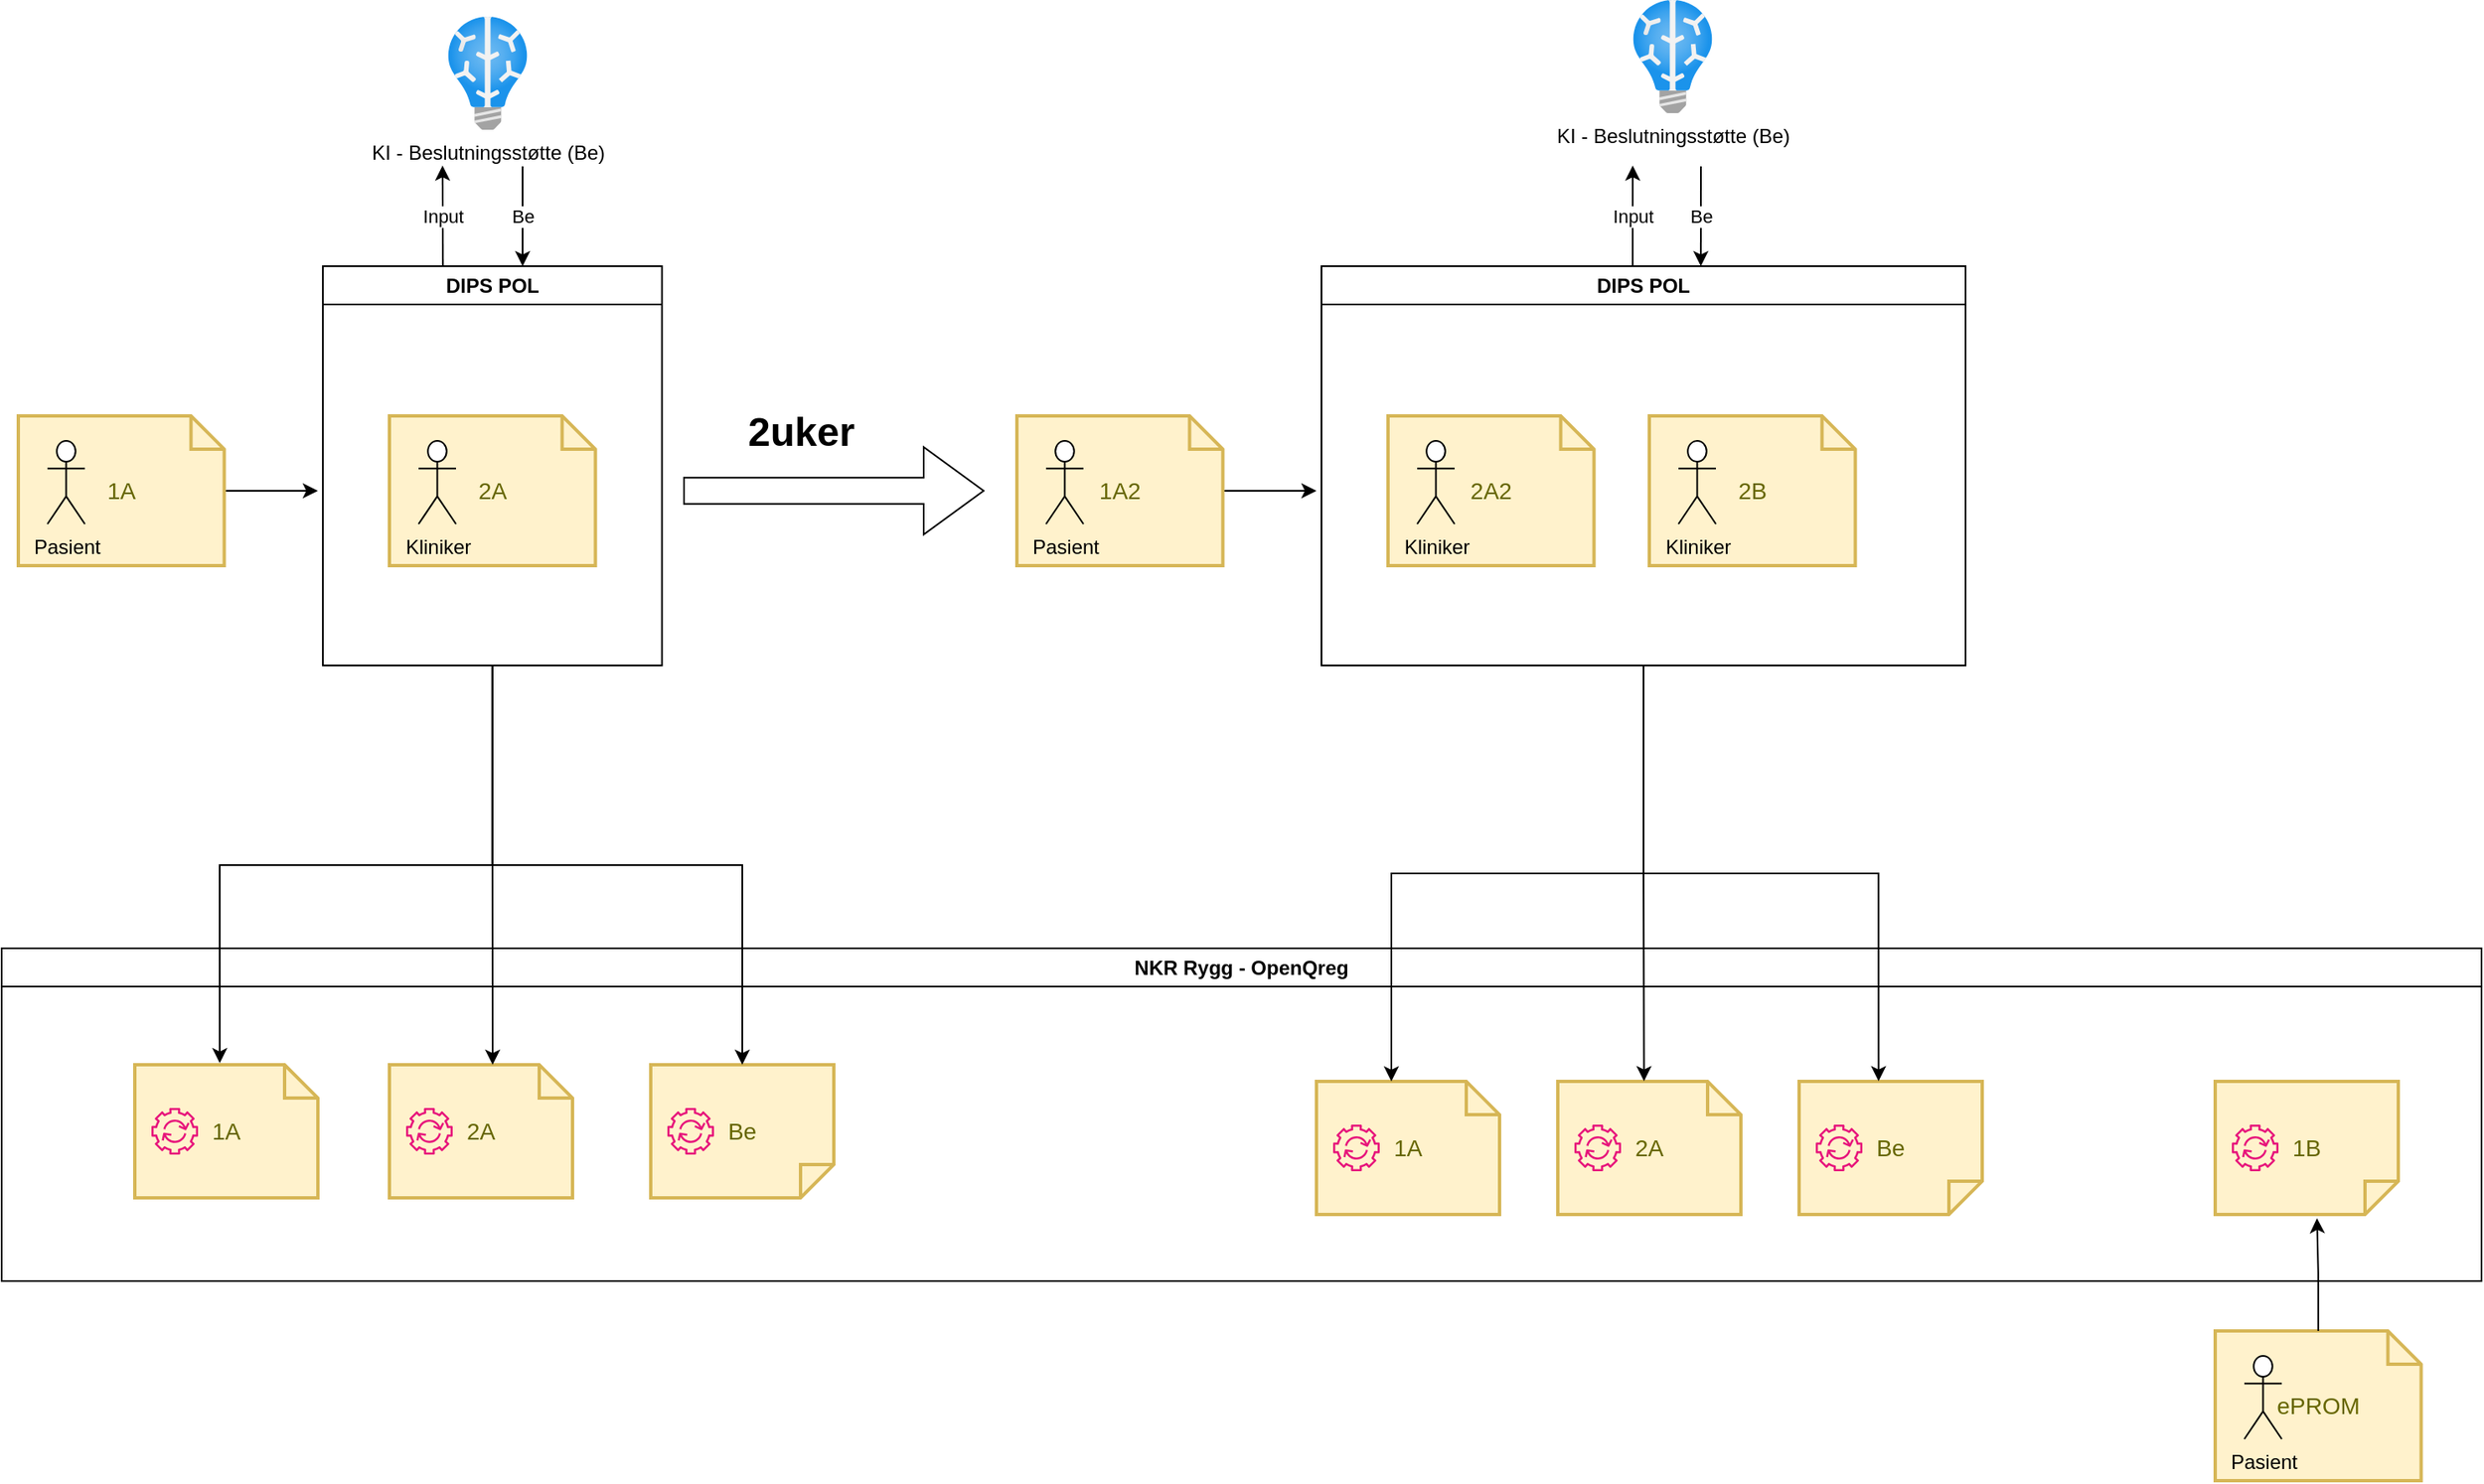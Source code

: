 <mxfile version="22.1.8" type="github">
  <diagram name="Page-1" id="r5DDAyiTGP4kbfGmFJZn">
    <mxGraphModel dx="2894" dy="1587" grid="1" gridSize="10" guides="1" tooltips="1" connect="1" arrows="1" fold="1" page="1" pageScale="1" pageWidth="1654" pageHeight="1169" math="0" shadow="0">
      <root>
        <mxCell id="0" />
        <mxCell id="1" parent="0" />
        <mxCell id="NuX04VF1GAud610x8VtT-14" value="NKR Rygg - OpenQreg" style="swimlane;whiteSpace=wrap;html=1;" parent="1" vertex="1">
          <mxGeometry x="60" y="620" width="1490" height="200" as="geometry" />
        </mxCell>
        <mxCell id="NuX04VF1GAud610x8VtT-13" value="1B" style="shape=note;strokeWidth=2;fontSize=14;size=20;whiteSpace=wrap;html=1;fillColor=#fff2cc;strokeColor=#d6b656;fontColor=#666600;flipV=1;" parent="NuX04VF1GAud610x8VtT-14" vertex="1">
          <mxGeometry x="1330" y="80" width="110.0" height="80" as="geometry" />
        </mxCell>
        <mxCell id="CANdXBzeu8zIZSH_3LEi-38" value="" style="group" vertex="1" connectable="0" parent="NuX04VF1GAud610x8VtT-14">
          <mxGeometry x="240" y="70" width="110" height="80" as="geometry" />
        </mxCell>
        <mxCell id="NuX04VF1GAud610x8VtT-27" value="" style="sketch=0;outlineConnect=0;fontColor=#232F3E;gradientColor=none;fillColor=#E7157B;strokeColor=none;dashed=0;verticalLabelPosition=bottom;verticalAlign=top;align=center;html=1;fontSize=12;fontStyle=0;aspect=fixed;pointerEvents=1;shape=mxgraph.aws4.automation;" parent="CANdXBzeu8zIZSH_3LEi-38" vertex="1">
          <mxGeometry x="10" y="26" width="28" height="28" as="geometry" />
        </mxCell>
        <mxCell id="CANdXBzeu8zIZSH_3LEi-43" value="" style="group" vertex="1" connectable="0" parent="CANdXBzeu8zIZSH_3LEi-38">
          <mxGeometry x="-7" width="110" height="80" as="geometry" />
        </mxCell>
        <mxCell id="CANdXBzeu8zIZSH_3LEi-44" value="2A" style="shape=note;strokeWidth=2;fontSize=14;size=20;whiteSpace=wrap;html=1;fillColor=#fff2cc;strokeColor=#d6b656;fontColor=#666600;" vertex="1" parent="CANdXBzeu8zIZSH_3LEi-43">
          <mxGeometry width="110.0" height="80" as="geometry" />
        </mxCell>
        <mxCell id="CANdXBzeu8zIZSH_3LEi-45" value="" style="sketch=0;outlineConnect=0;fontColor=#232F3E;gradientColor=none;fillColor=#E7157B;strokeColor=none;dashed=0;verticalLabelPosition=bottom;verticalAlign=top;align=center;html=1;fontSize=12;fontStyle=0;aspect=fixed;pointerEvents=1;shape=mxgraph.aws4.automation;" vertex="1" parent="CANdXBzeu8zIZSH_3LEi-43">
          <mxGeometry x="10" y="26" width="28" height="28" as="geometry" />
        </mxCell>
        <mxCell id="CANdXBzeu8zIZSH_3LEi-39" value="" style="group" vertex="1" connectable="0" parent="NuX04VF1GAud610x8VtT-14">
          <mxGeometry x="390" y="70" width="110" height="80" as="geometry" />
        </mxCell>
        <mxCell id="NuX04VF1GAud610x8VtT-9" value="Be" style="shape=note;strokeWidth=2;fontSize=14;size=20;whiteSpace=wrap;html=1;fillColor=#fff2cc;strokeColor=#d6b656;fontColor=#666600;flipV=1;" parent="CANdXBzeu8zIZSH_3LEi-39" vertex="1">
          <mxGeometry width="110.0" height="80" as="geometry" />
        </mxCell>
        <mxCell id="NuX04VF1GAud610x8VtT-28" value="" style="sketch=0;outlineConnect=0;fontColor=#232F3E;gradientColor=none;fillColor=#E7157B;strokeColor=none;dashed=0;verticalLabelPosition=bottom;verticalAlign=top;align=center;html=1;fontSize=12;fontStyle=0;aspect=fixed;pointerEvents=1;shape=mxgraph.aws4.automation;" parent="CANdXBzeu8zIZSH_3LEi-39" vertex="1">
          <mxGeometry x="10" y="26" width="28" height="28" as="geometry" />
        </mxCell>
        <mxCell id="CANdXBzeu8zIZSH_3LEi-40" value="" style="group" vertex="1" connectable="0" parent="NuX04VF1GAud610x8VtT-14">
          <mxGeometry x="80" y="70" width="110" height="80" as="geometry" />
        </mxCell>
        <mxCell id="NuX04VF1GAud610x8VtT-3" value="1A" style="shape=note;strokeWidth=2;fontSize=14;size=20;whiteSpace=wrap;html=1;fillColor=#fff2cc;strokeColor=#d6b656;fontColor=#666600;" parent="CANdXBzeu8zIZSH_3LEi-40" vertex="1">
          <mxGeometry width="110.0" height="80" as="geometry" />
        </mxCell>
        <mxCell id="NuX04VF1GAud610x8VtT-26" value="" style="sketch=0;outlineConnect=0;fontColor=#232F3E;gradientColor=none;fillColor=#E7157B;strokeColor=none;dashed=0;verticalLabelPosition=bottom;verticalAlign=top;align=center;html=1;fontSize=12;fontStyle=0;aspect=fixed;pointerEvents=1;shape=mxgraph.aws4.automation;" parent="CANdXBzeu8zIZSH_3LEi-40" vertex="1">
          <mxGeometry x="10" y="26" width="28" height="28" as="geometry" />
        </mxCell>
        <mxCell id="CANdXBzeu8zIZSH_3LEi-48" value="" style="group" vertex="1" connectable="0" parent="NuX04VF1GAud610x8VtT-14">
          <mxGeometry x="942" y="80" width="110" height="80" as="geometry" />
        </mxCell>
        <mxCell id="CANdXBzeu8zIZSH_3LEi-49" value="" style="sketch=0;outlineConnect=0;fontColor=#232F3E;gradientColor=none;fillColor=#E7157B;strokeColor=none;dashed=0;verticalLabelPosition=bottom;verticalAlign=top;align=center;html=1;fontSize=12;fontStyle=0;aspect=fixed;pointerEvents=1;shape=mxgraph.aws4.automation;" vertex="1" parent="CANdXBzeu8zIZSH_3LEi-48">
          <mxGeometry x="10" y="26" width="28" height="28" as="geometry" />
        </mxCell>
        <mxCell id="CANdXBzeu8zIZSH_3LEi-50" value="" style="group" vertex="1" connectable="0" parent="CANdXBzeu8zIZSH_3LEi-48">
          <mxGeometry x="-7" width="110" height="80" as="geometry" />
        </mxCell>
        <mxCell id="CANdXBzeu8zIZSH_3LEi-51" value="2A" style="shape=note;strokeWidth=2;fontSize=14;size=20;whiteSpace=wrap;html=1;fillColor=#fff2cc;strokeColor=#d6b656;fontColor=#666600;" vertex="1" parent="CANdXBzeu8zIZSH_3LEi-50">
          <mxGeometry width="110.0" height="80" as="geometry" />
        </mxCell>
        <mxCell id="CANdXBzeu8zIZSH_3LEi-52" value="" style="sketch=0;outlineConnect=0;fontColor=#232F3E;gradientColor=none;fillColor=#E7157B;strokeColor=none;dashed=0;verticalLabelPosition=bottom;verticalAlign=top;align=center;html=1;fontSize=12;fontStyle=0;aspect=fixed;pointerEvents=1;shape=mxgraph.aws4.automation;" vertex="1" parent="CANdXBzeu8zIZSH_3LEi-50">
          <mxGeometry x="10" y="26" width="28" height="28" as="geometry" />
        </mxCell>
        <mxCell id="CANdXBzeu8zIZSH_3LEi-53" value="" style="group" vertex="1" connectable="0" parent="NuX04VF1GAud610x8VtT-14">
          <mxGeometry x="1080" y="80" width="110" height="80" as="geometry" />
        </mxCell>
        <mxCell id="CANdXBzeu8zIZSH_3LEi-54" value="Be" style="shape=note;strokeWidth=2;fontSize=14;size=20;whiteSpace=wrap;html=1;fillColor=#fff2cc;strokeColor=#d6b656;fontColor=#666600;flipV=1;" vertex="1" parent="CANdXBzeu8zIZSH_3LEi-53">
          <mxGeometry width="110.0" height="80" as="geometry" />
        </mxCell>
        <mxCell id="CANdXBzeu8zIZSH_3LEi-55" value="" style="sketch=0;outlineConnect=0;fontColor=#232F3E;gradientColor=none;fillColor=#E7157B;strokeColor=none;dashed=0;verticalLabelPosition=bottom;verticalAlign=top;align=center;html=1;fontSize=12;fontStyle=0;aspect=fixed;pointerEvents=1;shape=mxgraph.aws4.automation;" vertex="1" parent="CANdXBzeu8zIZSH_3LEi-53">
          <mxGeometry x="10" y="26" width="28" height="28" as="geometry" />
        </mxCell>
        <mxCell id="CANdXBzeu8zIZSH_3LEi-56" value="" style="group" vertex="1" connectable="0" parent="NuX04VF1GAud610x8VtT-14">
          <mxGeometry x="790" y="80" width="110" height="80" as="geometry" />
        </mxCell>
        <mxCell id="CANdXBzeu8zIZSH_3LEi-57" value="1A" style="shape=note;strokeWidth=2;fontSize=14;size=20;whiteSpace=wrap;html=1;fillColor=#fff2cc;strokeColor=#d6b656;fontColor=#666600;" vertex="1" parent="CANdXBzeu8zIZSH_3LEi-56">
          <mxGeometry width="110.0" height="80" as="geometry" />
        </mxCell>
        <mxCell id="CANdXBzeu8zIZSH_3LEi-58" value="" style="sketch=0;outlineConnect=0;fontColor=#232F3E;gradientColor=none;fillColor=#E7157B;strokeColor=none;dashed=0;verticalLabelPosition=bottom;verticalAlign=top;align=center;html=1;fontSize=12;fontStyle=0;aspect=fixed;pointerEvents=1;shape=mxgraph.aws4.automation;" vertex="1" parent="CANdXBzeu8zIZSH_3LEi-56">
          <mxGeometry x="10" y="26" width="28" height="28" as="geometry" />
        </mxCell>
        <mxCell id="CANdXBzeu8zIZSH_3LEi-87" value="" style="sketch=0;outlineConnect=0;fontColor=#232F3E;gradientColor=none;fillColor=#E7157B;strokeColor=none;dashed=0;verticalLabelPosition=bottom;verticalAlign=top;align=center;html=1;fontSize=12;fontStyle=0;aspect=fixed;pointerEvents=1;shape=mxgraph.aws4.automation;" vertex="1" parent="NuX04VF1GAud610x8VtT-14">
          <mxGeometry x="1340" y="106" width="28" height="28" as="geometry" />
        </mxCell>
        <mxCell id="NuX04VF1GAud610x8VtT-15" value="DIPS POL" style="swimlane;whiteSpace=wrap;html=1;" parent="1" vertex="1">
          <mxGeometry x="253" y="210" width="203.75" height="240" as="geometry" />
        </mxCell>
        <mxCell id="NuX04VF1GAud610x8VtT-22" value="" style="group" parent="NuX04VF1GAud610x8VtT-15" vertex="1" connectable="0">
          <mxGeometry x="40" y="90" width="123.75" height="90" as="geometry" />
        </mxCell>
        <mxCell id="NuX04VF1GAud610x8VtT-6" value="2A" style="shape=note;strokeWidth=2;fontSize=14;size=20;whiteSpace=wrap;html=1;fillColor=#fff2cc;strokeColor=#d6b656;fontColor=#666600;" parent="NuX04VF1GAud610x8VtT-22" vertex="1">
          <mxGeometry width="123.75" height="90" as="geometry" />
        </mxCell>
        <mxCell id="NuX04VF1GAud610x8VtT-19" value="Kliniker" style="shape=umlActor;verticalLabelPosition=bottom;verticalAlign=top;html=1;outlineConnect=0;" parent="NuX04VF1GAud610x8VtT-22" vertex="1">
          <mxGeometry x="17.5" y="15" width="22.5" height="50" as="geometry" />
        </mxCell>
        <mxCell id="NuX04VF1GAud610x8VtT-23" value="" style="group" parent="1" vertex="1" connectable="0">
          <mxGeometry x="70" y="300" width="123.75" height="90" as="geometry" />
        </mxCell>
        <mxCell id="CANdXBzeu8zIZSH_3LEi-19" style="edgeStyle=orthogonalEdgeStyle;rounded=0;orthogonalLoop=1;jettySize=auto;html=1;" edge="1" parent="NuX04VF1GAud610x8VtT-23" source="NuX04VF1GAud610x8VtT-24">
          <mxGeometry relative="1" as="geometry">
            <mxPoint x="180" y="45" as="targetPoint" />
          </mxGeometry>
        </mxCell>
        <mxCell id="NuX04VF1GAud610x8VtT-24" value="1A" style="shape=note;strokeWidth=2;fontSize=14;size=20;whiteSpace=wrap;html=1;fillColor=#fff2cc;strokeColor=#d6b656;fontColor=#666600;" parent="NuX04VF1GAud610x8VtT-23" vertex="1">
          <mxGeometry width="123.75" height="90" as="geometry" />
        </mxCell>
        <mxCell id="NuX04VF1GAud610x8VtT-25" value="Pasient" style="shape=umlActor;verticalLabelPosition=bottom;verticalAlign=top;html=1;outlineConnect=0;" parent="NuX04VF1GAud610x8VtT-23" vertex="1">
          <mxGeometry x="17.5" y="15" width="22.5" height="50" as="geometry" />
        </mxCell>
        <mxCell id="CANdXBzeu8zIZSH_3LEi-10" value="KI - Beslutningsstøtte (Be)" style="image;aspect=fixed;html=1;points=[];align=center;fontSize=12;image=img/lib/azure2/ai_machine_learning/Batch_AI.svg;" vertex="1" parent="1">
          <mxGeometry x="328" y="60" width="48" height="68" as="geometry" />
        </mxCell>
        <mxCell id="CANdXBzeu8zIZSH_3LEi-31" value="" style="endArrow=classic;html=1;rounded=0;edgeStyle=orthogonalEdgeStyle;exitX=0.354;exitY=0;exitDx=0;exitDy=0;exitPerimeter=0;" edge="1" parent="1" source="NuX04VF1GAud610x8VtT-15">
          <mxGeometry relative="1" as="geometry">
            <mxPoint x="328.0" y="209.5" as="sourcePoint" />
            <mxPoint x="324.91" y="149.5" as="targetPoint" />
            <Array as="points">
              <mxPoint x="325" y="210" />
            </Array>
          </mxGeometry>
        </mxCell>
        <mxCell id="CANdXBzeu8zIZSH_3LEi-32" value="Input" style="edgeLabel;resizable=0;html=1;align=center;verticalAlign=middle;" connectable="0" vertex="1" parent="CANdXBzeu8zIZSH_3LEi-31">
          <mxGeometry relative="1" as="geometry" />
        </mxCell>
        <mxCell id="CANdXBzeu8zIZSH_3LEi-33" value="" style="endArrow=classic;html=1;rounded=0;edgeStyle=orthogonalEdgeStyle;entryX=0.589;entryY=0;entryDx=0;entryDy=0;entryPerimeter=0;" edge="1" parent="1" target="NuX04VF1GAud610x8VtT-15">
          <mxGeometry relative="1" as="geometry">
            <mxPoint x="373" y="150" as="sourcePoint" />
            <mxPoint x="370" y="200" as="targetPoint" />
            <Array as="points">
              <mxPoint x="373" y="150" />
            </Array>
          </mxGeometry>
        </mxCell>
        <mxCell id="CANdXBzeu8zIZSH_3LEi-34" value="Be" style="edgeLabel;resizable=0;html=1;align=center;verticalAlign=middle;" connectable="0" vertex="1" parent="CANdXBzeu8zIZSH_3LEi-33">
          <mxGeometry relative="1" as="geometry" />
        </mxCell>
        <mxCell id="CANdXBzeu8zIZSH_3LEi-42" style="edgeStyle=orthogonalEdgeStyle;rounded=0;orthogonalLoop=1;jettySize=auto;html=1;entryX=0.5;entryY=0;entryDx=0;entryDy=0;entryPerimeter=0;" edge="1" parent="1" source="NuX04VF1GAud610x8VtT-15">
          <mxGeometry relative="1" as="geometry">
            <mxPoint x="355.0" y="690" as="targetPoint" />
          </mxGeometry>
        </mxCell>
        <mxCell id="CANdXBzeu8zIZSH_3LEi-46" style="edgeStyle=orthogonalEdgeStyle;rounded=0;orthogonalLoop=1;jettySize=auto;html=1;entryX=0.5;entryY=1;entryDx=0;entryDy=0;entryPerimeter=0;" edge="1" parent="1" source="NuX04VF1GAud610x8VtT-15" target="NuX04VF1GAud610x8VtT-9">
          <mxGeometry relative="1" as="geometry" />
        </mxCell>
        <mxCell id="CANdXBzeu8zIZSH_3LEi-47" style="edgeStyle=orthogonalEdgeStyle;rounded=0;orthogonalLoop=1;jettySize=auto;html=1;entryX=0.464;entryY=-0.012;entryDx=0;entryDy=0;entryPerimeter=0;" edge="1" parent="1" source="NuX04VF1GAud610x8VtT-15" target="NuX04VF1GAud610x8VtT-3">
          <mxGeometry relative="1" as="geometry">
            <Array as="points">
              <mxPoint x="355" y="570" />
              <mxPoint x="191" y="570" />
            </Array>
          </mxGeometry>
        </mxCell>
        <mxCell id="CANdXBzeu8zIZSH_3LEi-59" value="DIPS POL" style="swimlane;whiteSpace=wrap;html=1;" vertex="1" parent="1">
          <mxGeometry x="853" y="210" width="387" height="240" as="geometry" />
        </mxCell>
        <mxCell id="CANdXBzeu8zIZSH_3LEi-60" value="" style="group" vertex="1" connectable="0" parent="CANdXBzeu8zIZSH_3LEi-59">
          <mxGeometry x="40" y="90" width="123.75" height="90" as="geometry" />
        </mxCell>
        <mxCell id="CANdXBzeu8zIZSH_3LEi-61" value="2A2" style="shape=note;strokeWidth=2;fontSize=14;size=20;whiteSpace=wrap;html=1;fillColor=#fff2cc;strokeColor=#d6b656;fontColor=#666600;" vertex="1" parent="CANdXBzeu8zIZSH_3LEi-60">
          <mxGeometry width="123.75" height="90" as="geometry" />
        </mxCell>
        <mxCell id="CANdXBzeu8zIZSH_3LEi-62" value="Kliniker" style="shape=umlActor;verticalLabelPosition=bottom;verticalAlign=top;html=1;outlineConnect=0;" vertex="1" parent="CANdXBzeu8zIZSH_3LEi-60">
          <mxGeometry x="17.5" y="15" width="22.5" height="50" as="geometry" />
        </mxCell>
        <mxCell id="CANdXBzeu8zIZSH_3LEi-76" value="" style="group" vertex="1" connectable="0" parent="CANdXBzeu8zIZSH_3LEi-59">
          <mxGeometry x="197" y="90" width="123.75" height="90" as="geometry" />
        </mxCell>
        <mxCell id="CANdXBzeu8zIZSH_3LEi-77" value="2B" style="shape=note;strokeWidth=2;fontSize=14;size=20;whiteSpace=wrap;html=1;fillColor=#fff2cc;strokeColor=#d6b656;fontColor=#666600;" vertex="1" parent="CANdXBzeu8zIZSH_3LEi-76">
          <mxGeometry width="123.75" height="90" as="geometry" />
        </mxCell>
        <mxCell id="CANdXBzeu8zIZSH_3LEi-78" value="Kliniker" style="shape=umlActor;verticalLabelPosition=bottom;verticalAlign=top;html=1;outlineConnect=0;" vertex="1" parent="CANdXBzeu8zIZSH_3LEi-76">
          <mxGeometry x="17.5" y="15" width="22.5" height="50" as="geometry" />
        </mxCell>
        <mxCell id="CANdXBzeu8zIZSH_3LEi-63" value="" style="group" vertex="1" connectable="0" parent="1">
          <mxGeometry x="670" y="300" width="123.75" height="90" as="geometry" />
        </mxCell>
        <mxCell id="CANdXBzeu8zIZSH_3LEi-64" style="edgeStyle=orthogonalEdgeStyle;rounded=0;orthogonalLoop=1;jettySize=auto;html=1;" edge="1" parent="CANdXBzeu8zIZSH_3LEi-63" source="CANdXBzeu8zIZSH_3LEi-65">
          <mxGeometry relative="1" as="geometry">
            <mxPoint x="180" y="45" as="targetPoint" />
          </mxGeometry>
        </mxCell>
        <mxCell id="CANdXBzeu8zIZSH_3LEi-65" value="1A2" style="shape=note;strokeWidth=2;fontSize=14;size=20;whiteSpace=wrap;html=1;fillColor=#fff2cc;strokeColor=#d6b656;fontColor=#666600;" vertex="1" parent="CANdXBzeu8zIZSH_3LEi-63">
          <mxGeometry width="123.75" height="90" as="geometry" />
        </mxCell>
        <mxCell id="CANdXBzeu8zIZSH_3LEi-66" value="Pasient" style="shape=umlActor;verticalLabelPosition=bottom;verticalAlign=top;html=1;outlineConnect=0;" vertex="1" parent="CANdXBzeu8zIZSH_3LEi-63">
          <mxGeometry x="17.5" y="15" width="22.5" height="50" as="geometry" />
        </mxCell>
        <mxCell id="CANdXBzeu8zIZSH_3LEi-67" value="KI - Beslutningsstøtte (Be)" style="image;aspect=fixed;html=1;points=[];align=center;fontSize=12;image=img/lib/azure2/ai_machine_learning/Batch_AI.svg;" vertex="1" parent="1">
          <mxGeometry x="1040" y="50" width="48" height="68" as="geometry" />
        </mxCell>
        <mxCell id="CANdXBzeu8zIZSH_3LEi-68" value="" style="endArrow=classic;html=1;rounded=0;edgeStyle=orthogonalEdgeStyle;exitX=0.354;exitY=0;exitDx=0;exitDy=0;exitPerimeter=0;" edge="1" parent="1">
          <mxGeometry relative="1" as="geometry">
            <mxPoint x="1105.108" y="210" as="sourcePoint" />
            <mxPoint x="1040.02" y="149.5" as="targetPoint" />
            <Array as="points">
              <mxPoint x="1040.11" y="210" />
            </Array>
          </mxGeometry>
        </mxCell>
        <mxCell id="CANdXBzeu8zIZSH_3LEi-69" value="Input" style="edgeLabel;resizable=0;html=1;align=center;verticalAlign=middle;" connectable="0" vertex="1" parent="CANdXBzeu8zIZSH_3LEi-68">
          <mxGeometry relative="1" as="geometry">
            <mxPoint x="-2" y="-30" as="offset" />
          </mxGeometry>
        </mxCell>
        <mxCell id="CANdXBzeu8zIZSH_3LEi-70" value="" style="endArrow=classic;html=1;rounded=0;edgeStyle=orthogonalEdgeStyle;entryX=0.589;entryY=0;entryDx=0;entryDy=0;entryPerimeter=0;" edge="1" parent="1" target="CANdXBzeu8zIZSH_3LEi-59">
          <mxGeometry relative="1" as="geometry">
            <mxPoint x="1081" y="150" as="sourcePoint" />
            <mxPoint x="970" y="200" as="targetPoint" />
            <Array as="points">
              <mxPoint x="1081" y="150" />
            </Array>
          </mxGeometry>
        </mxCell>
        <mxCell id="CANdXBzeu8zIZSH_3LEi-71" value="Be" style="edgeLabel;resizable=0;html=1;align=center;verticalAlign=middle;" connectable="0" vertex="1" parent="CANdXBzeu8zIZSH_3LEi-70">
          <mxGeometry relative="1" as="geometry" />
        </mxCell>
        <mxCell id="CANdXBzeu8zIZSH_3LEi-79" style="edgeStyle=orthogonalEdgeStyle;rounded=0;orthogonalLoop=1;jettySize=auto;html=1;entryX=0.471;entryY=-0.002;entryDx=0;entryDy=0;entryPerimeter=0;exitX=0.5;exitY=1;exitDx=0;exitDy=0;" edge="1" parent="1" source="CANdXBzeu8zIZSH_3LEi-59" target="CANdXBzeu8zIZSH_3LEi-51">
          <mxGeometry relative="1" as="geometry">
            <mxPoint x="1020.004" y="450" as="sourcePoint" />
            <mxPoint x="1051.49" y="700" as="targetPoint" />
          </mxGeometry>
        </mxCell>
        <mxCell id="CANdXBzeu8zIZSH_3LEi-81" style="edgeStyle=orthogonalEdgeStyle;rounded=0;orthogonalLoop=1;jettySize=auto;html=1;entryX=0;entryY=0;entryDx=45.0;entryDy=0;entryPerimeter=0;" edge="1" parent="1" source="CANdXBzeu8zIZSH_3LEi-59" target="CANdXBzeu8zIZSH_3LEi-57">
          <mxGeometry relative="1" as="geometry" />
        </mxCell>
        <mxCell id="CANdXBzeu8zIZSH_3LEi-82" style="edgeStyle=orthogonalEdgeStyle;rounded=0;orthogonalLoop=1;jettySize=auto;html=1;entryX=0.434;entryY=1.002;entryDx=0;entryDy=0;entryPerimeter=0;" edge="1" parent="1" source="CANdXBzeu8zIZSH_3LEi-59" target="CANdXBzeu8zIZSH_3LEi-54">
          <mxGeometry relative="1" as="geometry" />
        </mxCell>
        <mxCell id="CANdXBzeu8zIZSH_3LEi-83" value="" style="group" vertex="1" connectable="0" parent="1">
          <mxGeometry x="1390" y="850" width="123.75" height="90" as="geometry" />
        </mxCell>
        <mxCell id="CANdXBzeu8zIZSH_3LEi-85" value="ePROM" style="shape=note;strokeWidth=2;fontSize=14;size=20;whiteSpace=wrap;html=1;fillColor=#fff2cc;strokeColor=#d6b656;fontColor=#666600;" vertex="1" parent="CANdXBzeu8zIZSH_3LEi-83">
          <mxGeometry width="123.75" height="90" as="geometry" />
        </mxCell>
        <mxCell id="CANdXBzeu8zIZSH_3LEi-86" value="Pasient" style="shape=umlActor;verticalLabelPosition=bottom;verticalAlign=top;html=1;outlineConnect=0;" vertex="1" parent="CANdXBzeu8zIZSH_3LEi-83">
          <mxGeometry x="17.5" y="15" width="22.5" height="50" as="geometry" />
        </mxCell>
        <mxCell id="CANdXBzeu8zIZSH_3LEi-89" style="edgeStyle=orthogonalEdgeStyle;rounded=0;orthogonalLoop=1;jettySize=auto;html=1;entryX=0.556;entryY=-0.028;entryDx=0;entryDy=0;entryPerimeter=0;" edge="1" parent="1" source="CANdXBzeu8zIZSH_3LEi-85" target="NuX04VF1GAud610x8VtT-13">
          <mxGeometry relative="1" as="geometry" />
        </mxCell>
        <mxCell id="CANdXBzeu8zIZSH_3LEi-93" value="" style="shape=singleArrow;whiteSpace=wrap;html=1;" vertex="1" parent="1">
          <mxGeometry x="470" y="318.75" width="180" height="52.5" as="geometry" />
        </mxCell>
        <mxCell id="CANdXBzeu8zIZSH_3LEi-94" value="2uker" style="text;strokeColor=none;fillColor=none;html=1;fontSize=24;fontStyle=1;verticalAlign=middle;align=center;" vertex="1" parent="1">
          <mxGeometry x="490" y="290" width="100" height="40" as="geometry" />
        </mxCell>
      </root>
    </mxGraphModel>
  </diagram>
</mxfile>

